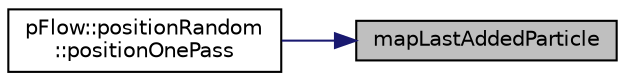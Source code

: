 digraph "mapLastAddedParticle"
{
 // LATEX_PDF_SIZE
  edge [fontname="Helvetica",fontsize="10",labelfontname="Helvetica",labelfontsize="10"];
  node [fontname="Helvetica",fontsize="10",shape=record];
  rankdir="RL";
  Node1 [label="mapLastAddedParticle",height=0.2,width=0.4,color="black", fillcolor="grey75", style="filled", fontcolor="black",tooltip=" "];
  Node1 -> Node2 [dir="back",color="midnightblue",fontsize="10",style="solid",fontname="Helvetica"];
  Node2 [label="pFlow::positionRandom\l::positionOnePass",height=0.2,width=0.4,color="black", fillcolor="white", style="filled",URL="$classpFlow_1_1positionRandom.html#a07f81872499e984c238978e487d6045c",tooltip=" "];
}
